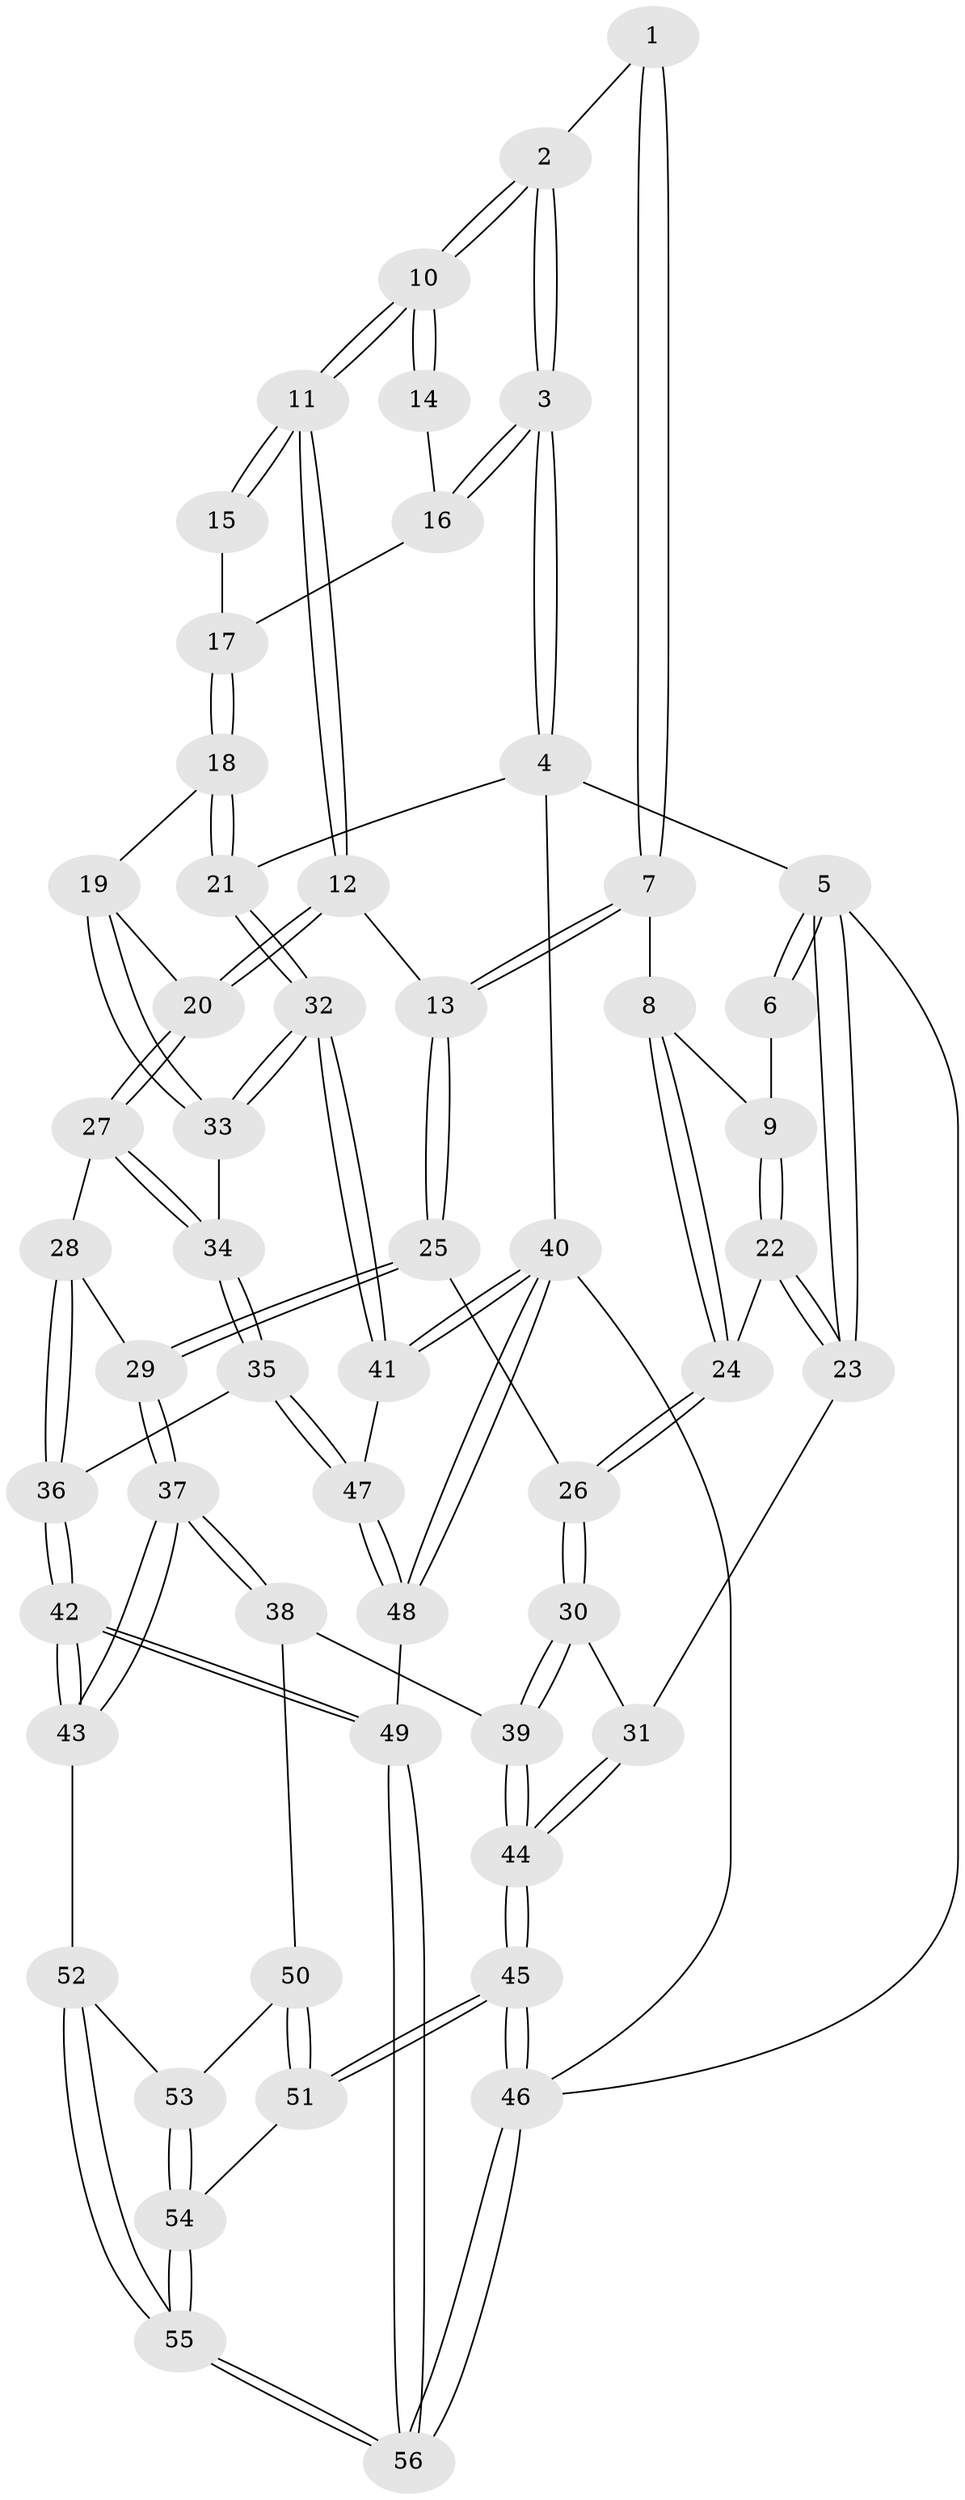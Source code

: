 // coarse degree distribution, {2: 0.08823529411764706, 4: 0.3235294117647059, 3: 0.5294117647058824, 5: 0.058823529411764705}
// Generated by graph-tools (version 1.1) at 2025/38/03/04/25 23:38:29]
// undirected, 56 vertices, 137 edges
graph export_dot {
  node [color=gray90,style=filled];
  1 [pos="+0.6120836092875745+0"];
  2 [pos="+0.6311130417038234+0"];
  3 [pos="+1+0"];
  4 [pos="+1+0"];
  5 [pos="+0+0"];
  6 [pos="+0.2030439596549875+0"];
  7 [pos="+0.4938490112089284+0.09612608311000423"];
  8 [pos="+0.28344277355408093+0.1426685204644735"];
  9 [pos="+0.2087395296295738+0"];
  10 [pos="+0.726138900107231+0.10532390237214202"];
  11 [pos="+0.7300092284816945+0.12722452886491664"];
  12 [pos="+0.7283128085540308+0.14453230866983618"];
  13 [pos="+0.5608986409640591+0.23378518565075118"];
  14 [pos="+0.8948019940860067+0.02298658952112747"];
  15 [pos="+0.8803942034373606+0.09661716121106581"];
  16 [pos="+1+0"];
  17 [pos="+0.9163482998261373+0.11045433960426229"];
  18 [pos="+1+0.2637807364234772"];
  19 [pos="+0.8534963763396709+0.30786123467791543"];
  20 [pos="+0.8477125378990458+0.3085341307603423"];
  21 [pos="+1+0.2564342406092581"];
  22 [pos="+0+0.24384204832690576"];
  23 [pos="+0+0.29152215300161427"];
  24 [pos="+0.2754717995480834+0.24538186929355613"];
  25 [pos="+0.4851824277212431+0.3785041106794395"];
  26 [pos="+0.3289613921886327+0.3497449520065273"];
  27 [pos="+0.7996055187492294+0.3745219462692213"];
  28 [pos="+0.6910993845307946+0.4104153661591435"];
  29 [pos="+0.5088315457506614+0.40424527053705855"];
  30 [pos="+0.24830352558378185+0.4494063109220101"];
  31 [pos="+0+0.37822129076480465"];
  32 [pos="+1+0.5547223354063214"];
  33 [pos="+1+0.5622204755373235"];
  34 [pos="+0.8676041252605539+0.5981451683602833"];
  35 [pos="+0.8308259303043378+0.6459883494932505"];
  36 [pos="+0.7311947743405689+0.6656593930567354"];
  37 [pos="+0.5409310299540249+0.722063537042889"];
  38 [pos="+0.33245260375194824+0.692247127307854"];
  39 [pos="+0.2292128286279626+0.5463667347351812"];
  40 [pos="+1+1"];
  41 [pos="+1+0.7783885340191385"];
  42 [pos="+0.5730661085544282+0.7489234224395738"];
  43 [pos="+0.556143802990994+0.7385670499976398"];
  44 [pos="+0+0.788371570644341"];
  45 [pos="+0+0.8330828972523907"];
  46 [pos="+0+1"];
  47 [pos="+0.9277662616071468+0.802837398906669"];
  48 [pos="+0.7280773908232854+1"];
  49 [pos="+0.70172511977038+1"];
  50 [pos="+0.2281197404173498+0.8028543976260487"];
  51 [pos="+0.16835720875106702+0.8378224446310839"];
  52 [pos="+0.40704520052154325+0.8606524272458768"];
  53 [pos="+0.3534543919410064+0.8780511958845891"];
  54 [pos="+0.29167114201525235+0.9901275767256776"];
  55 [pos="+0.35403511892800965+1"];
  56 [pos="+0.3615417866749406+1"];
  1 -- 2;
  1 -- 7;
  1 -- 7;
  2 -- 3;
  2 -- 3;
  2 -- 10;
  2 -- 10;
  3 -- 4;
  3 -- 4;
  3 -- 16;
  3 -- 16;
  4 -- 5;
  4 -- 21;
  4 -- 40;
  5 -- 6;
  5 -- 6;
  5 -- 23;
  5 -- 23;
  5 -- 46;
  6 -- 9;
  7 -- 8;
  7 -- 13;
  7 -- 13;
  8 -- 9;
  8 -- 24;
  8 -- 24;
  9 -- 22;
  9 -- 22;
  10 -- 11;
  10 -- 11;
  10 -- 14;
  10 -- 14;
  11 -- 12;
  11 -- 12;
  11 -- 15;
  11 -- 15;
  12 -- 13;
  12 -- 20;
  12 -- 20;
  13 -- 25;
  13 -- 25;
  14 -- 16;
  15 -- 17;
  16 -- 17;
  17 -- 18;
  17 -- 18;
  18 -- 19;
  18 -- 21;
  18 -- 21;
  19 -- 20;
  19 -- 33;
  19 -- 33;
  20 -- 27;
  20 -- 27;
  21 -- 32;
  21 -- 32;
  22 -- 23;
  22 -- 23;
  22 -- 24;
  23 -- 31;
  24 -- 26;
  24 -- 26;
  25 -- 26;
  25 -- 29;
  25 -- 29;
  26 -- 30;
  26 -- 30;
  27 -- 28;
  27 -- 34;
  27 -- 34;
  28 -- 29;
  28 -- 36;
  28 -- 36;
  29 -- 37;
  29 -- 37;
  30 -- 31;
  30 -- 39;
  30 -- 39;
  31 -- 44;
  31 -- 44;
  32 -- 33;
  32 -- 33;
  32 -- 41;
  32 -- 41;
  33 -- 34;
  34 -- 35;
  34 -- 35;
  35 -- 36;
  35 -- 47;
  35 -- 47;
  36 -- 42;
  36 -- 42;
  37 -- 38;
  37 -- 38;
  37 -- 43;
  37 -- 43;
  38 -- 39;
  38 -- 50;
  39 -- 44;
  39 -- 44;
  40 -- 41;
  40 -- 41;
  40 -- 48;
  40 -- 48;
  40 -- 46;
  41 -- 47;
  42 -- 43;
  42 -- 43;
  42 -- 49;
  42 -- 49;
  43 -- 52;
  44 -- 45;
  44 -- 45;
  45 -- 46;
  45 -- 46;
  45 -- 51;
  45 -- 51;
  46 -- 56;
  46 -- 56;
  47 -- 48;
  47 -- 48;
  48 -- 49;
  49 -- 56;
  49 -- 56;
  50 -- 51;
  50 -- 51;
  50 -- 53;
  51 -- 54;
  52 -- 53;
  52 -- 55;
  52 -- 55;
  53 -- 54;
  53 -- 54;
  54 -- 55;
  54 -- 55;
  55 -- 56;
  55 -- 56;
}
